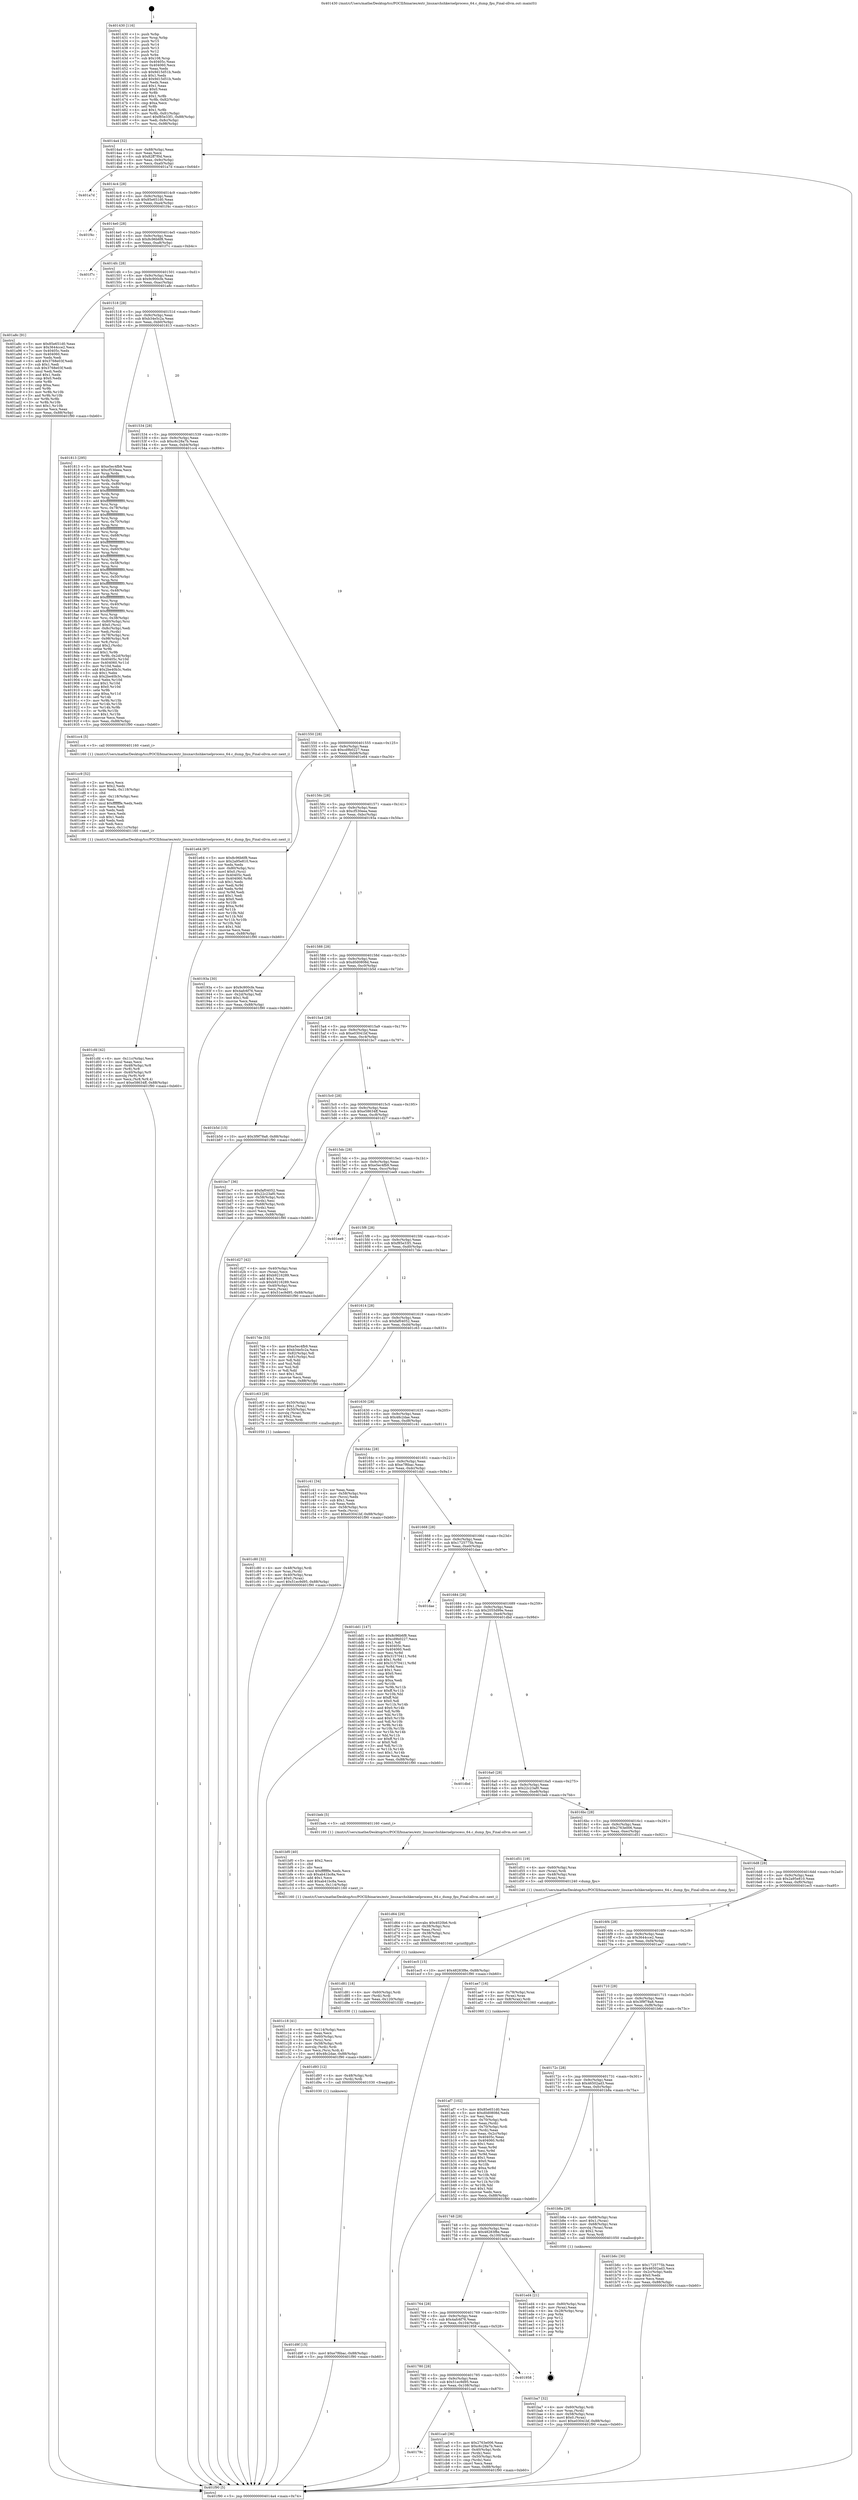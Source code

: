 digraph "0x401430" {
  label = "0x401430 (/mnt/c/Users/mathe/Desktop/tcc/POCII/binaries/extr_linuxarchshkernelprocess_64.c_dump_fpu_Final-ollvm.out::main(0))"
  labelloc = "t"
  node[shape=record]

  Entry [label="",width=0.3,height=0.3,shape=circle,fillcolor=black,style=filled]
  "0x4014a4" [label="{
     0x4014a4 [32]\l
     | [instrs]\l
     &nbsp;&nbsp;0x4014a4 \<+6\>: mov -0x88(%rbp),%eax\l
     &nbsp;&nbsp;0x4014aa \<+2\>: mov %eax,%ecx\l
     &nbsp;&nbsp;0x4014ac \<+6\>: sub $0x82ff7f0d,%ecx\l
     &nbsp;&nbsp;0x4014b2 \<+6\>: mov %eax,-0x9c(%rbp)\l
     &nbsp;&nbsp;0x4014b8 \<+6\>: mov %ecx,-0xa0(%rbp)\l
     &nbsp;&nbsp;0x4014be \<+6\>: je 0000000000401a7d \<main+0x64d\>\l
  }"]
  "0x401a7d" [label="{
     0x401a7d\l
  }", style=dashed]
  "0x4014c4" [label="{
     0x4014c4 [28]\l
     | [instrs]\l
     &nbsp;&nbsp;0x4014c4 \<+5\>: jmp 00000000004014c9 \<main+0x99\>\l
     &nbsp;&nbsp;0x4014c9 \<+6\>: mov -0x9c(%rbp),%eax\l
     &nbsp;&nbsp;0x4014cf \<+5\>: sub $0x85e651d0,%eax\l
     &nbsp;&nbsp;0x4014d4 \<+6\>: mov %eax,-0xa4(%rbp)\l
     &nbsp;&nbsp;0x4014da \<+6\>: je 0000000000401f4c \<main+0xb1c\>\l
  }"]
  Exit [label="",width=0.3,height=0.3,shape=circle,fillcolor=black,style=filled,peripheries=2]
  "0x401f4c" [label="{
     0x401f4c\l
  }", style=dashed]
  "0x4014e0" [label="{
     0x4014e0 [28]\l
     | [instrs]\l
     &nbsp;&nbsp;0x4014e0 \<+5\>: jmp 00000000004014e5 \<main+0xb5\>\l
     &nbsp;&nbsp;0x4014e5 \<+6\>: mov -0x9c(%rbp),%eax\l
     &nbsp;&nbsp;0x4014eb \<+5\>: sub $0x8c96b6f8,%eax\l
     &nbsp;&nbsp;0x4014f0 \<+6\>: mov %eax,-0xa8(%rbp)\l
     &nbsp;&nbsp;0x4014f6 \<+6\>: je 0000000000401f7c \<main+0xb4c\>\l
  }"]
  "0x401d9f" [label="{
     0x401d9f [15]\l
     | [instrs]\l
     &nbsp;&nbsp;0x401d9f \<+10\>: movl $0xe7f6bac,-0x88(%rbp)\l
     &nbsp;&nbsp;0x401da9 \<+5\>: jmp 0000000000401f90 \<main+0xb60\>\l
  }"]
  "0x401f7c" [label="{
     0x401f7c\l
  }", style=dashed]
  "0x4014fc" [label="{
     0x4014fc [28]\l
     | [instrs]\l
     &nbsp;&nbsp;0x4014fc \<+5\>: jmp 0000000000401501 \<main+0xd1\>\l
     &nbsp;&nbsp;0x401501 \<+6\>: mov -0x9c(%rbp),%eax\l
     &nbsp;&nbsp;0x401507 \<+5\>: sub $0x9c900cfe,%eax\l
     &nbsp;&nbsp;0x40150c \<+6\>: mov %eax,-0xac(%rbp)\l
     &nbsp;&nbsp;0x401512 \<+6\>: je 0000000000401a8c \<main+0x65c\>\l
  }"]
  "0x401d93" [label="{
     0x401d93 [12]\l
     | [instrs]\l
     &nbsp;&nbsp;0x401d93 \<+4\>: mov -0x48(%rbp),%rdi\l
     &nbsp;&nbsp;0x401d97 \<+3\>: mov (%rdi),%rdi\l
     &nbsp;&nbsp;0x401d9a \<+5\>: call 0000000000401030 \<free@plt\>\l
     | [calls]\l
     &nbsp;&nbsp;0x401030 \{1\} (unknown)\l
  }"]
  "0x401a8c" [label="{
     0x401a8c [91]\l
     | [instrs]\l
     &nbsp;&nbsp;0x401a8c \<+5\>: mov $0x85e651d0,%eax\l
     &nbsp;&nbsp;0x401a91 \<+5\>: mov $0x3644cce2,%ecx\l
     &nbsp;&nbsp;0x401a96 \<+7\>: mov 0x40405c,%edx\l
     &nbsp;&nbsp;0x401a9d \<+7\>: mov 0x404060,%esi\l
     &nbsp;&nbsp;0x401aa4 \<+2\>: mov %edx,%edi\l
     &nbsp;&nbsp;0x401aa6 \<+6\>: add $0x3768e03f,%edi\l
     &nbsp;&nbsp;0x401aac \<+3\>: sub $0x1,%edi\l
     &nbsp;&nbsp;0x401aaf \<+6\>: sub $0x3768e03f,%edi\l
     &nbsp;&nbsp;0x401ab5 \<+3\>: imul %edi,%edx\l
     &nbsp;&nbsp;0x401ab8 \<+3\>: and $0x1,%edx\l
     &nbsp;&nbsp;0x401abb \<+3\>: cmp $0x0,%edx\l
     &nbsp;&nbsp;0x401abe \<+4\>: sete %r8b\l
     &nbsp;&nbsp;0x401ac2 \<+3\>: cmp $0xa,%esi\l
     &nbsp;&nbsp;0x401ac5 \<+4\>: setl %r9b\l
     &nbsp;&nbsp;0x401ac9 \<+3\>: mov %r8b,%r10b\l
     &nbsp;&nbsp;0x401acc \<+3\>: and %r9b,%r10b\l
     &nbsp;&nbsp;0x401acf \<+3\>: xor %r9b,%r8b\l
     &nbsp;&nbsp;0x401ad2 \<+3\>: or %r8b,%r10b\l
     &nbsp;&nbsp;0x401ad5 \<+4\>: test $0x1,%r10b\l
     &nbsp;&nbsp;0x401ad9 \<+3\>: cmovne %ecx,%eax\l
     &nbsp;&nbsp;0x401adc \<+6\>: mov %eax,-0x88(%rbp)\l
     &nbsp;&nbsp;0x401ae2 \<+5\>: jmp 0000000000401f90 \<main+0xb60\>\l
  }"]
  "0x401518" [label="{
     0x401518 [28]\l
     | [instrs]\l
     &nbsp;&nbsp;0x401518 \<+5\>: jmp 000000000040151d \<main+0xed\>\l
     &nbsp;&nbsp;0x40151d \<+6\>: mov -0x9c(%rbp),%eax\l
     &nbsp;&nbsp;0x401523 \<+5\>: sub $0xb34e5c2a,%eax\l
     &nbsp;&nbsp;0x401528 \<+6\>: mov %eax,-0xb0(%rbp)\l
     &nbsp;&nbsp;0x40152e \<+6\>: je 0000000000401813 \<main+0x3e3\>\l
  }"]
  "0x401d81" [label="{
     0x401d81 [18]\l
     | [instrs]\l
     &nbsp;&nbsp;0x401d81 \<+4\>: mov -0x60(%rbp),%rdi\l
     &nbsp;&nbsp;0x401d85 \<+3\>: mov (%rdi),%rdi\l
     &nbsp;&nbsp;0x401d88 \<+6\>: mov %eax,-0x120(%rbp)\l
     &nbsp;&nbsp;0x401d8e \<+5\>: call 0000000000401030 \<free@plt\>\l
     | [calls]\l
     &nbsp;&nbsp;0x401030 \{1\} (unknown)\l
  }"]
  "0x401813" [label="{
     0x401813 [295]\l
     | [instrs]\l
     &nbsp;&nbsp;0x401813 \<+5\>: mov $0xe5ec4fb9,%eax\l
     &nbsp;&nbsp;0x401818 \<+5\>: mov $0xcf530eea,%ecx\l
     &nbsp;&nbsp;0x40181d \<+3\>: mov %rsp,%rdx\l
     &nbsp;&nbsp;0x401820 \<+4\>: add $0xfffffffffffffff0,%rdx\l
     &nbsp;&nbsp;0x401824 \<+3\>: mov %rdx,%rsp\l
     &nbsp;&nbsp;0x401827 \<+4\>: mov %rdx,-0x80(%rbp)\l
     &nbsp;&nbsp;0x40182b \<+3\>: mov %rsp,%rdx\l
     &nbsp;&nbsp;0x40182e \<+4\>: add $0xfffffffffffffff0,%rdx\l
     &nbsp;&nbsp;0x401832 \<+3\>: mov %rdx,%rsp\l
     &nbsp;&nbsp;0x401835 \<+3\>: mov %rsp,%rsi\l
     &nbsp;&nbsp;0x401838 \<+4\>: add $0xfffffffffffffff0,%rsi\l
     &nbsp;&nbsp;0x40183c \<+3\>: mov %rsi,%rsp\l
     &nbsp;&nbsp;0x40183f \<+4\>: mov %rsi,-0x78(%rbp)\l
     &nbsp;&nbsp;0x401843 \<+3\>: mov %rsp,%rsi\l
     &nbsp;&nbsp;0x401846 \<+4\>: add $0xfffffffffffffff0,%rsi\l
     &nbsp;&nbsp;0x40184a \<+3\>: mov %rsi,%rsp\l
     &nbsp;&nbsp;0x40184d \<+4\>: mov %rsi,-0x70(%rbp)\l
     &nbsp;&nbsp;0x401851 \<+3\>: mov %rsp,%rsi\l
     &nbsp;&nbsp;0x401854 \<+4\>: add $0xfffffffffffffff0,%rsi\l
     &nbsp;&nbsp;0x401858 \<+3\>: mov %rsi,%rsp\l
     &nbsp;&nbsp;0x40185b \<+4\>: mov %rsi,-0x68(%rbp)\l
     &nbsp;&nbsp;0x40185f \<+3\>: mov %rsp,%rsi\l
     &nbsp;&nbsp;0x401862 \<+4\>: add $0xfffffffffffffff0,%rsi\l
     &nbsp;&nbsp;0x401866 \<+3\>: mov %rsi,%rsp\l
     &nbsp;&nbsp;0x401869 \<+4\>: mov %rsi,-0x60(%rbp)\l
     &nbsp;&nbsp;0x40186d \<+3\>: mov %rsp,%rsi\l
     &nbsp;&nbsp;0x401870 \<+4\>: add $0xfffffffffffffff0,%rsi\l
     &nbsp;&nbsp;0x401874 \<+3\>: mov %rsi,%rsp\l
     &nbsp;&nbsp;0x401877 \<+4\>: mov %rsi,-0x58(%rbp)\l
     &nbsp;&nbsp;0x40187b \<+3\>: mov %rsp,%rsi\l
     &nbsp;&nbsp;0x40187e \<+4\>: add $0xfffffffffffffff0,%rsi\l
     &nbsp;&nbsp;0x401882 \<+3\>: mov %rsi,%rsp\l
     &nbsp;&nbsp;0x401885 \<+4\>: mov %rsi,-0x50(%rbp)\l
     &nbsp;&nbsp;0x401889 \<+3\>: mov %rsp,%rsi\l
     &nbsp;&nbsp;0x40188c \<+4\>: add $0xfffffffffffffff0,%rsi\l
     &nbsp;&nbsp;0x401890 \<+3\>: mov %rsi,%rsp\l
     &nbsp;&nbsp;0x401893 \<+4\>: mov %rsi,-0x48(%rbp)\l
     &nbsp;&nbsp;0x401897 \<+3\>: mov %rsp,%rsi\l
     &nbsp;&nbsp;0x40189a \<+4\>: add $0xfffffffffffffff0,%rsi\l
     &nbsp;&nbsp;0x40189e \<+3\>: mov %rsi,%rsp\l
     &nbsp;&nbsp;0x4018a1 \<+4\>: mov %rsi,-0x40(%rbp)\l
     &nbsp;&nbsp;0x4018a5 \<+3\>: mov %rsp,%rsi\l
     &nbsp;&nbsp;0x4018a8 \<+4\>: add $0xfffffffffffffff0,%rsi\l
     &nbsp;&nbsp;0x4018ac \<+3\>: mov %rsi,%rsp\l
     &nbsp;&nbsp;0x4018af \<+4\>: mov %rsi,-0x38(%rbp)\l
     &nbsp;&nbsp;0x4018b3 \<+4\>: mov -0x80(%rbp),%rsi\l
     &nbsp;&nbsp;0x4018b7 \<+6\>: movl $0x0,(%rsi)\l
     &nbsp;&nbsp;0x4018bd \<+6\>: mov -0x8c(%rbp),%edi\l
     &nbsp;&nbsp;0x4018c3 \<+2\>: mov %edi,(%rdx)\l
     &nbsp;&nbsp;0x4018c5 \<+4\>: mov -0x78(%rbp),%rsi\l
     &nbsp;&nbsp;0x4018c9 \<+7\>: mov -0x98(%rbp),%r8\l
     &nbsp;&nbsp;0x4018d0 \<+3\>: mov %r8,(%rsi)\l
     &nbsp;&nbsp;0x4018d3 \<+3\>: cmpl $0x2,(%rdx)\l
     &nbsp;&nbsp;0x4018d6 \<+4\>: setne %r9b\l
     &nbsp;&nbsp;0x4018da \<+4\>: and $0x1,%r9b\l
     &nbsp;&nbsp;0x4018de \<+4\>: mov %r9b,-0x2d(%rbp)\l
     &nbsp;&nbsp;0x4018e2 \<+8\>: mov 0x40405c,%r10d\l
     &nbsp;&nbsp;0x4018ea \<+8\>: mov 0x404060,%r11d\l
     &nbsp;&nbsp;0x4018f2 \<+3\>: mov %r10d,%ebx\l
     &nbsp;&nbsp;0x4018f5 \<+6\>: add $0x2be40b3c,%ebx\l
     &nbsp;&nbsp;0x4018fb \<+3\>: sub $0x1,%ebx\l
     &nbsp;&nbsp;0x4018fe \<+6\>: sub $0x2be40b3c,%ebx\l
     &nbsp;&nbsp;0x401904 \<+4\>: imul %ebx,%r10d\l
     &nbsp;&nbsp;0x401908 \<+4\>: and $0x1,%r10d\l
     &nbsp;&nbsp;0x40190c \<+4\>: cmp $0x0,%r10d\l
     &nbsp;&nbsp;0x401910 \<+4\>: sete %r9b\l
     &nbsp;&nbsp;0x401914 \<+4\>: cmp $0xa,%r11d\l
     &nbsp;&nbsp;0x401918 \<+4\>: setl %r14b\l
     &nbsp;&nbsp;0x40191c \<+3\>: mov %r9b,%r15b\l
     &nbsp;&nbsp;0x40191f \<+3\>: and %r14b,%r15b\l
     &nbsp;&nbsp;0x401922 \<+3\>: xor %r14b,%r9b\l
     &nbsp;&nbsp;0x401925 \<+3\>: or %r9b,%r15b\l
     &nbsp;&nbsp;0x401928 \<+4\>: test $0x1,%r15b\l
     &nbsp;&nbsp;0x40192c \<+3\>: cmovne %ecx,%eax\l
     &nbsp;&nbsp;0x40192f \<+6\>: mov %eax,-0x88(%rbp)\l
     &nbsp;&nbsp;0x401935 \<+5\>: jmp 0000000000401f90 \<main+0xb60\>\l
  }"]
  "0x401534" [label="{
     0x401534 [28]\l
     | [instrs]\l
     &nbsp;&nbsp;0x401534 \<+5\>: jmp 0000000000401539 \<main+0x109\>\l
     &nbsp;&nbsp;0x401539 \<+6\>: mov -0x9c(%rbp),%eax\l
     &nbsp;&nbsp;0x40153f \<+5\>: sub $0xc6c28a7b,%eax\l
     &nbsp;&nbsp;0x401544 \<+6\>: mov %eax,-0xb4(%rbp)\l
     &nbsp;&nbsp;0x40154a \<+6\>: je 0000000000401cc4 \<main+0x894\>\l
  }"]
  "0x401d64" [label="{
     0x401d64 [29]\l
     | [instrs]\l
     &nbsp;&nbsp;0x401d64 \<+10\>: movabs $0x4020b6,%rdi\l
     &nbsp;&nbsp;0x401d6e \<+4\>: mov -0x38(%rbp),%rsi\l
     &nbsp;&nbsp;0x401d72 \<+2\>: mov %eax,(%rsi)\l
     &nbsp;&nbsp;0x401d74 \<+4\>: mov -0x38(%rbp),%rsi\l
     &nbsp;&nbsp;0x401d78 \<+2\>: mov (%rsi),%esi\l
     &nbsp;&nbsp;0x401d7a \<+2\>: mov $0x0,%al\l
     &nbsp;&nbsp;0x401d7c \<+5\>: call 0000000000401040 \<printf@plt\>\l
     | [calls]\l
     &nbsp;&nbsp;0x401040 \{1\} (unknown)\l
  }"]
  "0x401cc4" [label="{
     0x401cc4 [5]\l
     | [instrs]\l
     &nbsp;&nbsp;0x401cc4 \<+5\>: call 0000000000401160 \<next_i\>\l
     | [calls]\l
     &nbsp;&nbsp;0x401160 \{1\} (/mnt/c/Users/mathe/Desktop/tcc/POCII/binaries/extr_linuxarchshkernelprocess_64.c_dump_fpu_Final-ollvm.out::next_i)\l
  }"]
  "0x401550" [label="{
     0x401550 [28]\l
     | [instrs]\l
     &nbsp;&nbsp;0x401550 \<+5\>: jmp 0000000000401555 \<main+0x125\>\l
     &nbsp;&nbsp;0x401555 \<+6\>: mov -0x9c(%rbp),%eax\l
     &nbsp;&nbsp;0x40155b \<+5\>: sub $0xcd9b0227,%eax\l
     &nbsp;&nbsp;0x401560 \<+6\>: mov %eax,-0xb8(%rbp)\l
     &nbsp;&nbsp;0x401566 \<+6\>: je 0000000000401e64 \<main+0xa34\>\l
  }"]
  "0x401cfd" [label="{
     0x401cfd [42]\l
     | [instrs]\l
     &nbsp;&nbsp;0x401cfd \<+6\>: mov -0x11c(%rbp),%ecx\l
     &nbsp;&nbsp;0x401d03 \<+3\>: imul %eax,%ecx\l
     &nbsp;&nbsp;0x401d06 \<+4\>: mov -0x48(%rbp),%r8\l
     &nbsp;&nbsp;0x401d0a \<+3\>: mov (%r8),%r8\l
     &nbsp;&nbsp;0x401d0d \<+4\>: mov -0x40(%rbp),%r9\l
     &nbsp;&nbsp;0x401d11 \<+3\>: movslq (%r9),%r9\l
     &nbsp;&nbsp;0x401d14 \<+4\>: mov %ecx,(%r8,%r9,4)\l
     &nbsp;&nbsp;0x401d18 \<+10\>: movl $0xe58634ff,-0x88(%rbp)\l
     &nbsp;&nbsp;0x401d22 \<+5\>: jmp 0000000000401f90 \<main+0xb60\>\l
  }"]
  "0x401e64" [label="{
     0x401e64 [97]\l
     | [instrs]\l
     &nbsp;&nbsp;0x401e64 \<+5\>: mov $0x8c96b6f8,%eax\l
     &nbsp;&nbsp;0x401e69 \<+5\>: mov $0x2a95e810,%ecx\l
     &nbsp;&nbsp;0x401e6e \<+2\>: xor %edx,%edx\l
     &nbsp;&nbsp;0x401e70 \<+4\>: mov -0x80(%rbp),%rsi\l
     &nbsp;&nbsp;0x401e74 \<+6\>: movl $0x0,(%rsi)\l
     &nbsp;&nbsp;0x401e7a \<+7\>: mov 0x40405c,%edi\l
     &nbsp;&nbsp;0x401e81 \<+8\>: mov 0x404060,%r8d\l
     &nbsp;&nbsp;0x401e89 \<+3\>: sub $0x1,%edx\l
     &nbsp;&nbsp;0x401e8c \<+3\>: mov %edi,%r9d\l
     &nbsp;&nbsp;0x401e8f \<+3\>: add %edx,%r9d\l
     &nbsp;&nbsp;0x401e92 \<+4\>: imul %r9d,%edi\l
     &nbsp;&nbsp;0x401e96 \<+3\>: and $0x1,%edi\l
     &nbsp;&nbsp;0x401e99 \<+3\>: cmp $0x0,%edi\l
     &nbsp;&nbsp;0x401e9c \<+4\>: sete %r10b\l
     &nbsp;&nbsp;0x401ea0 \<+4\>: cmp $0xa,%r8d\l
     &nbsp;&nbsp;0x401ea4 \<+4\>: setl %r11b\l
     &nbsp;&nbsp;0x401ea8 \<+3\>: mov %r10b,%bl\l
     &nbsp;&nbsp;0x401eab \<+3\>: and %r11b,%bl\l
     &nbsp;&nbsp;0x401eae \<+3\>: xor %r11b,%r10b\l
     &nbsp;&nbsp;0x401eb1 \<+3\>: or %r10b,%bl\l
     &nbsp;&nbsp;0x401eb4 \<+3\>: test $0x1,%bl\l
     &nbsp;&nbsp;0x401eb7 \<+3\>: cmovne %ecx,%eax\l
     &nbsp;&nbsp;0x401eba \<+6\>: mov %eax,-0x88(%rbp)\l
     &nbsp;&nbsp;0x401ec0 \<+5\>: jmp 0000000000401f90 \<main+0xb60\>\l
  }"]
  "0x40156c" [label="{
     0x40156c [28]\l
     | [instrs]\l
     &nbsp;&nbsp;0x40156c \<+5\>: jmp 0000000000401571 \<main+0x141\>\l
     &nbsp;&nbsp;0x401571 \<+6\>: mov -0x9c(%rbp),%eax\l
     &nbsp;&nbsp;0x401577 \<+5\>: sub $0xcf530eea,%eax\l
     &nbsp;&nbsp;0x40157c \<+6\>: mov %eax,-0xbc(%rbp)\l
     &nbsp;&nbsp;0x401582 \<+6\>: je 000000000040193a \<main+0x50a\>\l
  }"]
  "0x401cc9" [label="{
     0x401cc9 [52]\l
     | [instrs]\l
     &nbsp;&nbsp;0x401cc9 \<+2\>: xor %ecx,%ecx\l
     &nbsp;&nbsp;0x401ccb \<+5\>: mov $0x2,%edx\l
     &nbsp;&nbsp;0x401cd0 \<+6\>: mov %edx,-0x118(%rbp)\l
     &nbsp;&nbsp;0x401cd6 \<+1\>: cltd\l
     &nbsp;&nbsp;0x401cd7 \<+6\>: mov -0x118(%rbp),%esi\l
     &nbsp;&nbsp;0x401cdd \<+2\>: idiv %esi\l
     &nbsp;&nbsp;0x401cdf \<+6\>: imul $0xfffffffe,%edx,%edx\l
     &nbsp;&nbsp;0x401ce5 \<+2\>: mov %ecx,%edi\l
     &nbsp;&nbsp;0x401ce7 \<+2\>: sub %edx,%edi\l
     &nbsp;&nbsp;0x401ce9 \<+2\>: mov %ecx,%edx\l
     &nbsp;&nbsp;0x401ceb \<+3\>: sub $0x1,%edx\l
     &nbsp;&nbsp;0x401cee \<+2\>: add %edx,%edi\l
     &nbsp;&nbsp;0x401cf0 \<+2\>: sub %edi,%ecx\l
     &nbsp;&nbsp;0x401cf2 \<+6\>: mov %ecx,-0x11c(%rbp)\l
     &nbsp;&nbsp;0x401cf8 \<+5\>: call 0000000000401160 \<next_i\>\l
     | [calls]\l
     &nbsp;&nbsp;0x401160 \{1\} (/mnt/c/Users/mathe/Desktop/tcc/POCII/binaries/extr_linuxarchshkernelprocess_64.c_dump_fpu_Final-ollvm.out::next_i)\l
  }"]
  "0x40193a" [label="{
     0x40193a [30]\l
     | [instrs]\l
     &nbsp;&nbsp;0x40193a \<+5\>: mov $0x9c900cfe,%eax\l
     &nbsp;&nbsp;0x40193f \<+5\>: mov $0x4afc6f76,%ecx\l
     &nbsp;&nbsp;0x401944 \<+3\>: mov -0x2d(%rbp),%dl\l
     &nbsp;&nbsp;0x401947 \<+3\>: test $0x1,%dl\l
     &nbsp;&nbsp;0x40194a \<+3\>: cmovne %ecx,%eax\l
     &nbsp;&nbsp;0x40194d \<+6\>: mov %eax,-0x88(%rbp)\l
     &nbsp;&nbsp;0x401953 \<+5\>: jmp 0000000000401f90 \<main+0xb60\>\l
  }"]
  "0x401588" [label="{
     0x401588 [28]\l
     | [instrs]\l
     &nbsp;&nbsp;0x401588 \<+5\>: jmp 000000000040158d \<main+0x15d\>\l
     &nbsp;&nbsp;0x40158d \<+6\>: mov -0x9c(%rbp),%eax\l
     &nbsp;&nbsp;0x401593 \<+5\>: sub $0xd0d0808d,%eax\l
     &nbsp;&nbsp;0x401598 \<+6\>: mov %eax,-0xc0(%rbp)\l
     &nbsp;&nbsp;0x40159e \<+6\>: je 0000000000401b5d \<main+0x72d\>\l
  }"]
  "0x40179c" [label="{
     0x40179c\l
  }", style=dashed]
  "0x401b5d" [label="{
     0x401b5d [15]\l
     | [instrs]\l
     &nbsp;&nbsp;0x401b5d \<+10\>: movl $0x3f9f78a8,-0x88(%rbp)\l
     &nbsp;&nbsp;0x401b67 \<+5\>: jmp 0000000000401f90 \<main+0xb60\>\l
  }"]
  "0x4015a4" [label="{
     0x4015a4 [28]\l
     | [instrs]\l
     &nbsp;&nbsp;0x4015a4 \<+5\>: jmp 00000000004015a9 \<main+0x179\>\l
     &nbsp;&nbsp;0x4015a9 \<+6\>: mov -0x9c(%rbp),%eax\l
     &nbsp;&nbsp;0x4015af \<+5\>: sub $0xe03041bf,%eax\l
     &nbsp;&nbsp;0x4015b4 \<+6\>: mov %eax,-0xc4(%rbp)\l
     &nbsp;&nbsp;0x4015ba \<+6\>: je 0000000000401bc7 \<main+0x797\>\l
  }"]
  "0x401ca0" [label="{
     0x401ca0 [36]\l
     | [instrs]\l
     &nbsp;&nbsp;0x401ca0 \<+5\>: mov $0x2763e006,%eax\l
     &nbsp;&nbsp;0x401ca5 \<+5\>: mov $0xc6c28a7b,%ecx\l
     &nbsp;&nbsp;0x401caa \<+4\>: mov -0x40(%rbp),%rdx\l
     &nbsp;&nbsp;0x401cae \<+2\>: mov (%rdx),%esi\l
     &nbsp;&nbsp;0x401cb0 \<+4\>: mov -0x50(%rbp),%rdx\l
     &nbsp;&nbsp;0x401cb4 \<+2\>: cmp (%rdx),%esi\l
     &nbsp;&nbsp;0x401cb6 \<+3\>: cmovl %ecx,%eax\l
     &nbsp;&nbsp;0x401cb9 \<+6\>: mov %eax,-0x88(%rbp)\l
     &nbsp;&nbsp;0x401cbf \<+5\>: jmp 0000000000401f90 \<main+0xb60\>\l
  }"]
  "0x401bc7" [label="{
     0x401bc7 [36]\l
     | [instrs]\l
     &nbsp;&nbsp;0x401bc7 \<+5\>: mov $0xfaf04052,%eax\l
     &nbsp;&nbsp;0x401bcc \<+5\>: mov $0x22c23af0,%ecx\l
     &nbsp;&nbsp;0x401bd1 \<+4\>: mov -0x58(%rbp),%rdx\l
     &nbsp;&nbsp;0x401bd5 \<+2\>: mov (%rdx),%esi\l
     &nbsp;&nbsp;0x401bd7 \<+4\>: mov -0x68(%rbp),%rdx\l
     &nbsp;&nbsp;0x401bdb \<+2\>: cmp (%rdx),%esi\l
     &nbsp;&nbsp;0x401bdd \<+3\>: cmovl %ecx,%eax\l
     &nbsp;&nbsp;0x401be0 \<+6\>: mov %eax,-0x88(%rbp)\l
     &nbsp;&nbsp;0x401be6 \<+5\>: jmp 0000000000401f90 \<main+0xb60\>\l
  }"]
  "0x4015c0" [label="{
     0x4015c0 [28]\l
     | [instrs]\l
     &nbsp;&nbsp;0x4015c0 \<+5\>: jmp 00000000004015c5 \<main+0x195\>\l
     &nbsp;&nbsp;0x4015c5 \<+6\>: mov -0x9c(%rbp),%eax\l
     &nbsp;&nbsp;0x4015cb \<+5\>: sub $0xe58634ff,%eax\l
     &nbsp;&nbsp;0x4015d0 \<+6\>: mov %eax,-0xc8(%rbp)\l
     &nbsp;&nbsp;0x4015d6 \<+6\>: je 0000000000401d27 \<main+0x8f7\>\l
  }"]
  "0x401780" [label="{
     0x401780 [28]\l
     | [instrs]\l
     &nbsp;&nbsp;0x401780 \<+5\>: jmp 0000000000401785 \<main+0x355\>\l
     &nbsp;&nbsp;0x401785 \<+6\>: mov -0x9c(%rbp),%eax\l
     &nbsp;&nbsp;0x40178b \<+5\>: sub $0x51ec9d95,%eax\l
     &nbsp;&nbsp;0x401790 \<+6\>: mov %eax,-0x108(%rbp)\l
     &nbsp;&nbsp;0x401796 \<+6\>: je 0000000000401ca0 \<main+0x870\>\l
  }"]
  "0x401d27" [label="{
     0x401d27 [42]\l
     | [instrs]\l
     &nbsp;&nbsp;0x401d27 \<+4\>: mov -0x40(%rbp),%rax\l
     &nbsp;&nbsp;0x401d2b \<+2\>: mov (%rax),%ecx\l
     &nbsp;&nbsp;0x401d2d \<+6\>: add $0xb9216289,%ecx\l
     &nbsp;&nbsp;0x401d33 \<+3\>: add $0x1,%ecx\l
     &nbsp;&nbsp;0x401d36 \<+6\>: sub $0xb9216289,%ecx\l
     &nbsp;&nbsp;0x401d3c \<+4\>: mov -0x40(%rbp),%rax\l
     &nbsp;&nbsp;0x401d40 \<+2\>: mov %ecx,(%rax)\l
     &nbsp;&nbsp;0x401d42 \<+10\>: movl $0x51ec9d95,-0x88(%rbp)\l
     &nbsp;&nbsp;0x401d4c \<+5\>: jmp 0000000000401f90 \<main+0xb60\>\l
  }"]
  "0x4015dc" [label="{
     0x4015dc [28]\l
     | [instrs]\l
     &nbsp;&nbsp;0x4015dc \<+5\>: jmp 00000000004015e1 \<main+0x1b1\>\l
     &nbsp;&nbsp;0x4015e1 \<+6\>: mov -0x9c(%rbp),%eax\l
     &nbsp;&nbsp;0x4015e7 \<+5\>: sub $0xe5ec4fb9,%eax\l
     &nbsp;&nbsp;0x4015ec \<+6\>: mov %eax,-0xcc(%rbp)\l
     &nbsp;&nbsp;0x4015f2 \<+6\>: je 0000000000401ee9 \<main+0xab9\>\l
  }"]
  "0x401958" [label="{
     0x401958\l
  }", style=dashed]
  "0x401ee9" [label="{
     0x401ee9\l
  }", style=dashed]
  "0x4015f8" [label="{
     0x4015f8 [28]\l
     | [instrs]\l
     &nbsp;&nbsp;0x4015f8 \<+5\>: jmp 00000000004015fd \<main+0x1cd\>\l
     &nbsp;&nbsp;0x4015fd \<+6\>: mov -0x9c(%rbp),%eax\l
     &nbsp;&nbsp;0x401603 \<+5\>: sub $0xf85e33f1,%eax\l
     &nbsp;&nbsp;0x401608 \<+6\>: mov %eax,-0xd0(%rbp)\l
     &nbsp;&nbsp;0x40160e \<+6\>: je 00000000004017de \<main+0x3ae\>\l
  }"]
  "0x401764" [label="{
     0x401764 [28]\l
     | [instrs]\l
     &nbsp;&nbsp;0x401764 \<+5\>: jmp 0000000000401769 \<main+0x339\>\l
     &nbsp;&nbsp;0x401769 \<+6\>: mov -0x9c(%rbp),%eax\l
     &nbsp;&nbsp;0x40176f \<+5\>: sub $0x4afc6f76,%eax\l
     &nbsp;&nbsp;0x401774 \<+6\>: mov %eax,-0x104(%rbp)\l
     &nbsp;&nbsp;0x40177a \<+6\>: je 0000000000401958 \<main+0x528\>\l
  }"]
  "0x4017de" [label="{
     0x4017de [53]\l
     | [instrs]\l
     &nbsp;&nbsp;0x4017de \<+5\>: mov $0xe5ec4fb9,%eax\l
     &nbsp;&nbsp;0x4017e3 \<+5\>: mov $0xb34e5c2a,%ecx\l
     &nbsp;&nbsp;0x4017e8 \<+6\>: mov -0x82(%rbp),%dl\l
     &nbsp;&nbsp;0x4017ee \<+7\>: mov -0x81(%rbp),%sil\l
     &nbsp;&nbsp;0x4017f5 \<+3\>: mov %dl,%dil\l
     &nbsp;&nbsp;0x4017f8 \<+3\>: and %sil,%dil\l
     &nbsp;&nbsp;0x4017fb \<+3\>: xor %sil,%dl\l
     &nbsp;&nbsp;0x4017fe \<+3\>: or %dl,%dil\l
     &nbsp;&nbsp;0x401801 \<+4\>: test $0x1,%dil\l
     &nbsp;&nbsp;0x401805 \<+3\>: cmovne %ecx,%eax\l
     &nbsp;&nbsp;0x401808 \<+6\>: mov %eax,-0x88(%rbp)\l
     &nbsp;&nbsp;0x40180e \<+5\>: jmp 0000000000401f90 \<main+0xb60\>\l
  }"]
  "0x401614" [label="{
     0x401614 [28]\l
     | [instrs]\l
     &nbsp;&nbsp;0x401614 \<+5\>: jmp 0000000000401619 \<main+0x1e9\>\l
     &nbsp;&nbsp;0x401619 \<+6\>: mov -0x9c(%rbp),%eax\l
     &nbsp;&nbsp;0x40161f \<+5\>: sub $0xfaf04052,%eax\l
     &nbsp;&nbsp;0x401624 \<+6\>: mov %eax,-0xd4(%rbp)\l
     &nbsp;&nbsp;0x40162a \<+6\>: je 0000000000401c63 \<main+0x833\>\l
  }"]
  "0x401f90" [label="{
     0x401f90 [5]\l
     | [instrs]\l
     &nbsp;&nbsp;0x401f90 \<+5\>: jmp 00000000004014a4 \<main+0x74\>\l
  }"]
  "0x401430" [label="{
     0x401430 [116]\l
     | [instrs]\l
     &nbsp;&nbsp;0x401430 \<+1\>: push %rbp\l
     &nbsp;&nbsp;0x401431 \<+3\>: mov %rsp,%rbp\l
     &nbsp;&nbsp;0x401434 \<+2\>: push %r15\l
     &nbsp;&nbsp;0x401436 \<+2\>: push %r14\l
     &nbsp;&nbsp;0x401438 \<+2\>: push %r13\l
     &nbsp;&nbsp;0x40143a \<+2\>: push %r12\l
     &nbsp;&nbsp;0x40143c \<+1\>: push %rbx\l
     &nbsp;&nbsp;0x40143d \<+7\>: sub $0x108,%rsp\l
     &nbsp;&nbsp;0x401444 \<+7\>: mov 0x40405c,%eax\l
     &nbsp;&nbsp;0x40144b \<+7\>: mov 0x404060,%ecx\l
     &nbsp;&nbsp;0x401452 \<+2\>: mov %eax,%edx\l
     &nbsp;&nbsp;0x401454 \<+6\>: sub $0x9d15d51b,%edx\l
     &nbsp;&nbsp;0x40145a \<+3\>: sub $0x1,%edx\l
     &nbsp;&nbsp;0x40145d \<+6\>: add $0x9d15d51b,%edx\l
     &nbsp;&nbsp;0x401463 \<+3\>: imul %edx,%eax\l
     &nbsp;&nbsp;0x401466 \<+3\>: and $0x1,%eax\l
     &nbsp;&nbsp;0x401469 \<+3\>: cmp $0x0,%eax\l
     &nbsp;&nbsp;0x40146c \<+4\>: sete %r8b\l
     &nbsp;&nbsp;0x401470 \<+4\>: and $0x1,%r8b\l
     &nbsp;&nbsp;0x401474 \<+7\>: mov %r8b,-0x82(%rbp)\l
     &nbsp;&nbsp;0x40147b \<+3\>: cmp $0xa,%ecx\l
     &nbsp;&nbsp;0x40147e \<+4\>: setl %r8b\l
     &nbsp;&nbsp;0x401482 \<+4\>: and $0x1,%r8b\l
     &nbsp;&nbsp;0x401486 \<+7\>: mov %r8b,-0x81(%rbp)\l
     &nbsp;&nbsp;0x40148d \<+10\>: movl $0xf85e33f1,-0x88(%rbp)\l
     &nbsp;&nbsp;0x401497 \<+6\>: mov %edi,-0x8c(%rbp)\l
     &nbsp;&nbsp;0x40149d \<+7\>: mov %rsi,-0x98(%rbp)\l
  }"]
  "0x401ed4" [label="{
     0x401ed4 [21]\l
     | [instrs]\l
     &nbsp;&nbsp;0x401ed4 \<+4\>: mov -0x80(%rbp),%rax\l
     &nbsp;&nbsp;0x401ed8 \<+2\>: mov (%rax),%eax\l
     &nbsp;&nbsp;0x401eda \<+4\>: lea -0x28(%rbp),%rsp\l
     &nbsp;&nbsp;0x401ede \<+1\>: pop %rbx\l
     &nbsp;&nbsp;0x401edf \<+2\>: pop %r12\l
     &nbsp;&nbsp;0x401ee1 \<+2\>: pop %r13\l
     &nbsp;&nbsp;0x401ee3 \<+2\>: pop %r14\l
     &nbsp;&nbsp;0x401ee5 \<+2\>: pop %r15\l
     &nbsp;&nbsp;0x401ee7 \<+1\>: pop %rbp\l
     &nbsp;&nbsp;0x401ee8 \<+1\>: ret\l
  }"]
  "0x401c80" [label="{
     0x401c80 [32]\l
     | [instrs]\l
     &nbsp;&nbsp;0x401c80 \<+4\>: mov -0x48(%rbp),%rdi\l
     &nbsp;&nbsp;0x401c84 \<+3\>: mov %rax,(%rdi)\l
     &nbsp;&nbsp;0x401c87 \<+4\>: mov -0x40(%rbp),%rax\l
     &nbsp;&nbsp;0x401c8b \<+6\>: movl $0x0,(%rax)\l
     &nbsp;&nbsp;0x401c91 \<+10\>: movl $0x51ec9d95,-0x88(%rbp)\l
     &nbsp;&nbsp;0x401c9b \<+5\>: jmp 0000000000401f90 \<main+0xb60\>\l
  }"]
  "0x401c63" [label="{
     0x401c63 [29]\l
     | [instrs]\l
     &nbsp;&nbsp;0x401c63 \<+4\>: mov -0x50(%rbp),%rax\l
     &nbsp;&nbsp;0x401c67 \<+6\>: movl $0x1,(%rax)\l
     &nbsp;&nbsp;0x401c6d \<+4\>: mov -0x50(%rbp),%rax\l
     &nbsp;&nbsp;0x401c71 \<+3\>: movslq (%rax),%rax\l
     &nbsp;&nbsp;0x401c74 \<+4\>: shl $0x2,%rax\l
     &nbsp;&nbsp;0x401c78 \<+3\>: mov %rax,%rdi\l
     &nbsp;&nbsp;0x401c7b \<+5\>: call 0000000000401050 \<malloc@plt\>\l
     | [calls]\l
     &nbsp;&nbsp;0x401050 \{1\} (unknown)\l
  }"]
  "0x401630" [label="{
     0x401630 [28]\l
     | [instrs]\l
     &nbsp;&nbsp;0x401630 \<+5\>: jmp 0000000000401635 \<main+0x205\>\l
     &nbsp;&nbsp;0x401635 \<+6\>: mov -0x9c(%rbp),%eax\l
     &nbsp;&nbsp;0x40163b \<+5\>: sub $0x48c2dae,%eax\l
     &nbsp;&nbsp;0x401640 \<+6\>: mov %eax,-0xd8(%rbp)\l
     &nbsp;&nbsp;0x401646 \<+6\>: je 0000000000401c41 \<main+0x811\>\l
  }"]
  "0x401c18" [label="{
     0x401c18 [41]\l
     | [instrs]\l
     &nbsp;&nbsp;0x401c18 \<+6\>: mov -0x114(%rbp),%ecx\l
     &nbsp;&nbsp;0x401c1e \<+3\>: imul %eax,%ecx\l
     &nbsp;&nbsp;0x401c21 \<+4\>: mov -0x60(%rbp),%rsi\l
     &nbsp;&nbsp;0x401c25 \<+3\>: mov (%rsi),%rsi\l
     &nbsp;&nbsp;0x401c28 \<+4\>: mov -0x58(%rbp),%rdi\l
     &nbsp;&nbsp;0x401c2c \<+3\>: movslq (%rdi),%rdi\l
     &nbsp;&nbsp;0x401c2f \<+3\>: mov %ecx,(%rsi,%rdi,4)\l
     &nbsp;&nbsp;0x401c32 \<+10\>: movl $0x48c2dae,-0x88(%rbp)\l
     &nbsp;&nbsp;0x401c3c \<+5\>: jmp 0000000000401f90 \<main+0xb60\>\l
  }"]
  "0x401c41" [label="{
     0x401c41 [34]\l
     | [instrs]\l
     &nbsp;&nbsp;0x401c41 \<+2\>: xor %eax,%eax\l
     &nbsp;&nbsp;0x401c43 \<+4\>: mov -0x58(%rbp),%rcx\l
     &nbsp;&nbsp;0x401c47 \<+2\>: mov (%rcx),%edx\l
     &nbsp;&nbsp;0x401c49 \<+3\>: sub $0x1,%eax\l
     &nbsp;&nbsp;0x401c4c \<+2\>: sub %eax,%edx\l
     &nbsp;&nbsp;0x401c4e \<+4\>: mov -0x58(%rbp),%rcx\l
     &nbsp;&nbsp;0x401c52 \<+2\>: mov %edx,(%rcx)\l
     &nbsp;&nbsp;0x401c54 \<+10\>: movl $0xe03041bf,-0x88(%rbp)\l
     &nbsp;&nbsp;0x401c5e \<+5\>: jmp 0000000000401f90 \<main+0xb60\>\l
  }"]
  "0x40164c" [label="{
     0x40164c [28]\l
     | [instrs]\l
     &nbsp;&nbsp;0x40164c \<+5\>: jmp 0000000000401651 \<main+0x221\>\l
     &nbsp;&nbsp;0x401651 \<+6\>: mov -0x9c(%rbp),%eax\l
     &nbsp;&nbsp;0x401657 \<+5\>: sub $0xe7f6bac,%eax\l
     &nbsp;&nbsp;0x40165c \<+6\>: mov %eax,-0xdc(%rbp)\l
     &nbsp;&nbsp;0x401662 \<+6\>: je 0000000000401dd1 \<main+0x9a1\>\l
  }"]
  "0x401bf0" [label="{
     0x401bf0 [40]\l
     | [instrs]\l
     &nbsp;&nbsp;0x401bf0 \<+5\>: mov $0x2,%ecx\l
     &nbsp;&nbsp;0x401bf5 \<+1\>: cltd\l
     &nbsp;&nbsp;0x401bf6 \<+2\>: idiv %ecx\l
     &nbsp;&nbsp;0x401bf8 \<+6\>: imul $0xfffffffe,%edx,%ecx\l
     &nbsp;&nbsp;0x401bfe \<+6\>: sub $0xab41bc8a,%ecx\l
     &nbsp;&nbsp;0x401c04 \<+3\>: add $0x1,%ecx\l
     &nbsp;&nbsp;0x401c07 \<+6\>: add $0xab41bc8a,%ecx\l
     &nbsp;&nbsp;0x401c0d \<+6\>: mov %ecx,-0x114(%rbp)\l
     &nbsp;&nbsp;0x401c13 \<+5\>: call 0000000000401160 \<next_i\>\l
     | [calls]\l
     &nbsp;&nbsp;0x401160 \{1\} (/mnt/c/Users/mathe/Desktop/tcc/POCII/binaries/extr_linuxarchshkernelprocess_64.c_dump_fpu_Final-ollvm.out::next_i)\l
  }"]
  "0x401dd1" [label="{
     0x401dd1 [147]\l
     | [instrs]\l
     &nbsp;&nbsp;0x401dd1 \<+5\>: mov $0x8c96b6f8,%eax\l
     &nbsp;&nbsp;0x401dd6 \<+5\>: mov $0xcd9b0227,%ecx\l
     &nbsp;&nbsp;0x401ddb \<+2\>: mov $0x1,%dl\l
     &nbsp;&nbsp;0x401ddd \<+7\>: mov 0x40405c,%esi\l
     &nbsp;&nbsp;0x401de4 \<+7\>: mov 0x404060,%edi\l
     &nbsp;&nbsp;0x401deb \<+3\>: mov %esi,%r8d\l
     &nbsp;&nbsp;0x401dee \<+7\>: sub $0x31570411,%r8d\l
     &nbsp;&nbsp;0x401df5 \<+4\>: sub $0x1,%r8d\l
     &nbsp;&nbsp;0x401df9 \<+7\>: add $0x31570411,%r8d\l
     &nbsp;&nbsp;0x401e00 \<+4\>: imul %r8d,%esi\l
     &nbsp;&nbsp;0x401e04 \<+3\>: and $0x1,%esi\l
     &nbsp;&nbsp;0x401e07 \<+3\>: cmp $0x0,%esi\l
     &nbsp;&nbsp;0x401e0a \<+4\>: sete %r9b\l
     &nbsp;&nbsp;0x401e0e \<+3\>: cmp $0xa,%edi\l
     &nbsp;&nbsp;0x401e11 \<+4\>: setl %r10b\l
     &nbsp;&nbsp;0x401e15 \<+3\>: mov %r9b,%r11b\l
     &nbsp;&nbsp;0x401e18 \<+4\>: xor $0xff,%r11b\l
     &nbsp;&nbsp;0x401e1c \<+3\>: mov %r10b,%bl\l
     &nbsp;&nbsp;0x401e1f \<+3\>: xor $0xff,%bl\l
     &nbsp;&nbsp;0x401e22 \<+3\>: xor $0x0,%dl\l
     &nbsp;&nbsp;0x401e25 \<+3\>: mov %r11b,%r14b\l
     &nbsp;&nbsp;0x401e28 \<+4\>: and $0x0,%r14b\l
     &nbsp;&nbsp;0x401e2c \<+3\>: and %dl,%r9b\l
     &nbsp;&nbsp;0x401e2f \<+3\>: mov %bl,%r15b\l
     &nbsp;&nbsp;0x401e32 \<+4\>: and $0x0,%r15b\l
     &nbsp;&nbsp;0x401e36 \<+3\>: and %dl,%r10b\l
     &nbsp;&nbsp;0x401e39 \<+3\>: or %r9b,%r14b\l
     &nbsp;&nbsp;0x401e3c \<+3\>: or %r10b,%r15b\l
     &nbsp;&nbsp;0x401e3f \<+3\>: xor %r15b,%r14b\l
     &nbsp;&nbsp;0x401e42 \<+3\>: or %bl,%r11b\l
     &nbsp;&nbsp;0x401e45 \<+4\>: xor $0xff,%r11b\l
     &nbsp;&nbsp;0x401e49 \<+3\>: or $0x0,%dl\l
     &nbsp;&nbsp;0x401e4c \<+3\>: and %dl,%r11b\l
     &nbsp;&nbsp;0x401e4f \<+3\>: or %r11b,%r14b\l
     &nbsp;&nbsp;0x401e52 \<+4\>: test $0x1,%r14b\l
     &nbsp;&nbsp;0x401e56 \<+3\>: cmovne %ecx,%eax\l
     &nbsp;&nbsp;0x401e59 \<+6\>: mov %eax,-0x88(%rbp)\l
     &nbsp;&nbsp;0x401e5f \<+5\>: jmp 0000000000401f90 \<main+0xb60\>\l
  }"]
  "0x401668" [label="{
     0x401668 [28]\l
     | [instrs]\l
     &nbsp;&nbsp;0x401668 \<+5\>: jmp 000000000040166d \<main+0x23d\>\l
     &nbsp;&nbsp;0x40166d \<+6\>: mov -0x9c(%rbp),%eax\l
     &nbsp;&nbsp;0x401673 \<+5\>: sub $0x1725775b,%eax\l
     &nbsp;&nbsp;0x401678 \<+6\>: mov %eax,-0xe0(%rbp)\l
     &nbsp;&nbsp;0x40167e \<+6\>: je 0000000000401dae \<main+0x97e\>\l
  }"]
  "0x401ba7" [label="{
     0x401ba7 [32]\l
     | [instrs]\l
     &nbsp;&nbsp;0x401ba7 \<+4\>: mov -0x60(%rbp),%rdi\l
     &nbsp;&nbsp;0x401bab \<+3\>: mov %rax,(%rdi)\l
     &nbsp;&nbsp;0x401bae \<+4\>: mov -0x58(%rbp),%rax\l
     &nbsp;&nbsp;0x401bb2 \<+6\>: movl $0x0,(%rax)\l
     &nbsp;&nbsp;0x401bb8 \<+10\>: movl $0xe03041bf,-0x88(%rbp)\l
     &nbsp;&nbsp;0x401bc2 \<+5\>: jmp 0000000000401f90 \<main+0xb60\>\l
  }"]
  "0x401dae" [label="{
     0x401dae\l
  }", style=dashed]
  "0x401684" [label="{
     0x401684 [28]\l
     | [instrs]\l
     &nbsp;&nbsp;0x401684 \<+5\>: jmp 0000000000401689 \<main+0x259\>\l
     &nbsp;&nbsp;0x401689 \<+6\>: mov -0x9c(%rbp),%eax\l
     &nbsp;&nbsp;0x40168f \<+5\>: sub $0x2055d99e,%eax\l
     &nbsp;&nbsp;0x401694 \<+6\>: mov %eax,-0xe4(%rbp)\l
     &nbsp;&nbsp;0x40169a \<+6\>: je 0000000000401dbd \<main+0x98d\>\l
  }"]
  "0x401748" [label="{
     0x401748 [28]\l
     | [instrs]\l
     &nbsp;&nbsp;0x401748 \<+5\>: jmp 000000000040174d \<main+0x31d\>\l
     &nbsp;&nbsp;0x40174d \<+6\>: mov -0x9c(%rbp),%eax\l
     &nbsp;&nbsp;0x401753 \<+5\>: sub $0x48283f8e,%eax\l
     &nbsp;&nbsp;0x401758 \<+6\>: mov %eax,-0x100(%rbp)\l
     &nbsp;&nbsp;0x40175e \<+6\>: je 0000000000401ed4 \<main+0xaa4\>\l
  }"]
  "0x401dbd" [label="{
     0x401dbd\l
  }", style=dashed]
  "0x4016a0" [label="{
     0x4016a0 [28]\l
     | [instrs]\l
     &nbsp;&nbsp;0x4016a0 \<+5\>: jmp 00000000004016a5 \<main+0x275\>\l
     &nbsp;&nbsp;0x4016a5 \<+6\>: mov -0x9c(%rbp),%eax\l
     &nbsp;&nbsp;0x4016ab \<+5\>: sub $0x22c23af0,%eax\l
     &nbsp;&nbsp;0x4016b0 \<+6\>: mov %eax,-0xe8(%rbp)\l
     &nbsp;&nbsp;0x4016b6 \<+6\>: je 0000000000401beb \<main+0x7bb\>\l
  }"]
  "0x401b8a" [label="{
     0x401b8a [29]\l
     | [instrs]\l
     &nbsp;&nbsp;0x401b8a \<+4\>: mov -0x68(%rbp),%rax\l
     &nbsp;&nbsp;0x401b8e \<+6\>: movl $0x1,(%rax)\l
     &nbsp;&nbsp;0x401b94 \<+4\>: mov -0x68(%rbp),%rax\l
     &nbsp;&nbsp;0x401b98 \<+3\>: movslq (%rax),%rax\l
     &nbsp;&nbsp;0x401b9b \<+4\>: shl $0x2,%rax\l
     &nbsp;&nbsp;0x401b9f \<+3\>: mov %rax,%rdi\l
     &nbsp;&nbsp;0x401ba2 \<+5\>: call 0000000000401050 \<malloc@plt\>\l
     | [calls]\l
     &nbsp;&nbsp;0x401050 \{1\} (unknown)\l
  }"]
  "0x401beb" [label="{
     0x401beb [5]\l
     | [instrs]\l
     &nbsp;&nbsp;0x401beb \<+5\>: call 0000000000401160 \<next_i\>\l
     | [calls]\l
     &nbsp;&nbsp;0x401160 \{1\} (/mnt/c/Users/mathe/Desktop/tcc/POCII/binaries/extr_linuxarchshkernelprocess_64.c_dump_fpu_Final-ollvm.out::next_i)\l
  }"]
  "0x4016bc" [label="{
     0x4016bc [28]\l
     | [instrs]\l
     &nbsp;&nbsp;0x4016bc \<+5\>: jmp 00000000004016c1 \<main+0x291\>\l
     &nbsp;&nbsp;0x4016c1 \<+6\>: mov -0x9c(%rbp),%eax\l
     &nbsp;&nbsp;0x4016c7 \<+5\>: sub $0x2763e006,%eax\l
     &nbsp;&nbsp;0x4016cc \<+6\>: mov %eax,-0xec(%rbp)\l
     &nbsp;&nbsp;0x4016d2 \<+6\>: je 0000000000401d51 \<main+0x921\>\l
  }"]
  "0x40172c" [label="{
     0x40172c [28]\l
     | [instrs]\l
     &nbsp;&nbsp;0x40172c \<+5\>: jmp 0000000000401731 \<main+0x301\>\l
     &nbsp;&nbsp;0x401731 \<+6\>: mov -0x9c(%rbp),%eax\l
     &nbsp;&nbsp;0x401737 \<+5\>: sub $0x46502ad3,%eax\l
     &nbsp;&nbsp;0x40173c \<+6\>: mov %eax,-0xfc(%rbp)\l
     &nbsp;&nbsp;0x401742 \<+6\>: je 0000000000401b8a \<main+0x75a\>\l
  }"]
  "0x401d51" [label="{
     0x401d51 [19]\l
     | [instrs]\l
     &nbsp;&nbsp;0x401d51 \<+4\>: mov -0x60(%rbp),%rax\l
     &nbsp;&nbsp;0x401d55 \<+3\>: mov (%rax),%rdi\l
     &nbsp;&nbsp;0x401d58 \<+4\>: mov -0x48(%rbp),%rax\l
     &nbsp;&nbsp;0x401d5c \<+3\>: mov (%rax),%rsi\l
     &nbsp;&nbsp;0x401d5f \<+5\>: call 0000000000401240 \<dump_fpu\>\l
     | [calls]\l
     &nbsp;&nbsp;0x401240 \{1\} (/mnt/c/Users/mathe/Desktop/tcc/POCII/binaries/extr_linuxarchshkernelprocess_64.c_dump_fpu_Final-ollvm.out::dump_fpu)\l
  }"]
  "0x4016d8" [label="{
     0x4016d8 [28]\l
     | [instrs]\l
     &nbsp;&nbsp;0x4016d8 \<+5\>: jmp 00000000004016dd \<main+0x2ad\>\l
     &nbsp;&nbsp;0x4016dd \<+6\>: mov -0x9c(%rbp),%eax\l
     &nbsp;&nbsp;0x4016e3 \<+5\>: sub $0x2a95e810,%eax\l
     &nbsp;&nbsp;0x4016e8 \<+6\>: mov %eax,-0xf0(%rbp)\l
     &nbsp;&nbsp;0x4016ee \<+6\>: je 0000000000401ec5 \<main+0xa95\>\l
  }"]
  "0x401b6c" [label="{
     0x401b6c [30]\l
     | [instrs]\l
     &nbsp;&nbsp;0x401b6c \<+5\>: mov $0x1725775b,%eax\l
     &nbsp;&nbsp;0x401b71 \<+5\>: mov $0x46502ad3,%ecx\l
     &nbsp;&nbsp;0x401b76 \<+3\>: mov -0x2c(%rbp),%edx\l
     &nbsp;&nbsp;0x401b79 \<+3\>: cmp $0x0,%edx\l
     &nbsp;&nbsp;0x401b7c \<+3\>: cmove %ecx,%eax\l
     &nbsp;&nbsp;0x401b7f \<+6\>: mov %eax,-0x88(%rbp)\l
     &nbsp;&nbsp;0x401b85 \<+5\>: jmp 0000000000401f90 \<main+0xb60\>\l
  }"]
  "0x401ec5" [label="{
     0x401ec5 [15]\l
     | [instrs]\l
     &nbsp;&nbsp;0x401ec5 \<+10\>: movl $0x48283f8e,-0x88(%rbp)\l
     &nbsp;&nbsp;0x401ecf \<+5\>: jmp 0000000000401f90 \<main+0xb60\>\l
  }"]
  "0x4016f4" [label="{
     0x4016f4 [28]\l
     | [instrs]\l
     &nbsp;&nbsp;0x4016f4 \<+5\>: jmp 00000000004016f9 \<main+0x2c9\>\l
     &nbsp;&nbsp;0x4016f9 \<+6\>: mov -0x9c(%rbp),%eax\l
     &nbsp;&nbsp;0x4016ff \<+5\>: sub $0x3644cce2,%eax\l
     &nbsp;&nbsp;0x401704 \<+6\>: mov %eax,-0xf4(%rbp)\l
     &nbsp;&nbsp;0x40170a \<+6\>: je 0000000000401ae7 \<main+0x6b7\>\l
  }"]
  "0x401af7" [label="{
     0x401af7 [102]\l
     | [instrs]\l
     &nbsp;&nbsp;0x401af7 \<+5\>: mov $0x85e651d0,%ecx\l
     &nbsp;&nbsp;0x401afc \<+5\>: mov $0xd0d0808d,%edx\l
     &nbsp;&nbsp;0x401b01 \<+2\>: xor %esi,%esi\l
     &nbsp;&nbsp;0x401b03 \<+4\>: mov -0x70(%rbp),%rdi\l
     &nbsp;&nbsp;0x401b07 \<+2\>: mov %eax,(%rdi)\l
     &nbsp;&nbsp;0x401b09 \<+4\>: mov -0x70(%rbp),%rdi\l
     &nbsp;&nbsp;0x401b0d \<+2\>: mov (%rdi),%eax\l
     &nbsp;&nbsp;0x401b0f \<+3\>: mov %eax,-0x2c(%rbp)\l
     &nbsp;&nbsp;0x401b12 \<+7\>: mov 0x40405c,%eax\l
     &nbsp;&nbsp;0x401b19 \<+8\>: mov 0x404060,%r8d\l
     &nbsp;&nbsp;0x401b21 \<+3\>: sub $0x1,%esi\l
     &nbsp;&nbsp;0x401b24 \<+3\>: mov %eax,%r9d\l
     &nbsp;&nbsp;0x401b27 \<+3\>: add %esi,%r9d\l
     &nbsp;&nbsp;0x401b2a \<+4\>: imul %r9d,%eax\l
     &nbsp;&nbsp;0x401b2e \<+3\>: and $0x1,%eax\l
     &nbsp;&nbsp;0x401b31 \<+3\>: cmp $0x0,%eax\l
     &nbsp;&nbsp;0x401b34 \<+4\>: sete %r10b\l
     &nbsp;&nbsp;0x401b38 \<+4\>: cmp $0xa,%r8d\l
     &nbsp;&nbsp;0x401b3c \<+4\>: setl %r11b\l
     &nbsp;&nbsp;0x401b40 \<+3\>: mov %r10b,%bl\l
     &nbsp;&nbsp;0x401b43 \<+3\>: and %r11b,%bl\l
     &nbsp;&nbsp;0x401b46 \<+3\>: xor %r11b,%r10b\l
     &nbsp;&nbsp;0x401b49 \<+3\>: or %r10b,%bl\l
     &nbsp;&nbsp;0x401b4c \<+3\>: test $0x1,%bl\l
     &nbsp;&nbsp;0x401b4f \<+3\>: cmovne %edx,%ecx\l
     &nbsp;&nbsp;0x401b52 \<+6\>: mov %ecx,-0x88(%rbp)\l
     &nbsp;&nbsp;0x401b58 \<+5\>: jmp 0000000000401f90 \<main+0xb60\>\l
  }"]
  "0x401ae7" [label="{
     0x401ae7 [16]\l
     | [instrs]\l
     &nbsp;&nbsp;0x401ae7 \<+4\>: mov -0x78(%rbp),%rax\l
     &nbsp;&nbsp;0x401aeb \<+3\>: mov (%rax),%rax\l
     &nbsp;&nbsp;0x401aee \<+4\>: mov 0x8(%rax),%rdi\l
     &nbsp;&nbsp;0x401af2 \<+5\>: call 0000000000401060 \<atoi@plt\>\l
     | [calls]\l
     &nbsp;&nbsp;0x401060 \{1\} (unknown)\l
  }"]
  "0x401710" [label="{
     0x401710 [28]\l
     | [instrs]\l
     &nbsp;&nbsp;0x401710 \<+5\>: jmp 0000000000401715 \<main+0x2e5\>\l
     &nbsp;&nbsp;0x401715 \<+6\>: mov -0x9c(%rbp),%eax\l
     &nbsp;&nbsp;0x40171b \<+5\>: sub $0x3f9f78a8,%eax\l
     &nbsp;&nbsp;0x401720 \<+6\>: mov %eax,-0xf8(%rbp)\l
     &nbsp;&nbsp;0x401726 \<+6\>: je 0000000000401b6c \<main+0x73c\>\l
  }"]
  Entry -> "0x401430" [label=" 1"]
  "0x4014a4" -> "0x401a7d" [label=" 0"]
  "0x4014a4" -> "0x4014c4" [label=" 22"]
  "0x401ed4" -> Exit [label=" 1"]
  "0x4014c4" -> "0x401f4c" [label=" 0"]
  "0x4014c4" -> "0x4014e0" [label=" 22"]
  "0x401ec5" -> "0x401f90" [label=" 1"]
  "0x4014e0" -> "0x401f7c" [label=" 0"]
  "0x4014e0" -> "0x4014fc" [label=" 22"]
  "0x401e64" -> "0x401f90" [label=" 1"]
  "0x4014fc" -> "0x401a8c" [label=" 1"]
  "0x4014fc" -> "0x401518" [label=" 21"]
  "0x401dd1" -> "0x401f90" [label=" 1"]
  "0x401518" -> "0x401813" [label=" 1"]
  "0x401518" -> "0x401534" [label=" 20"]
  "0x401d9f" -> "0x401f90" [label=" 1"]
  "0x401534" -> "0x401cc4" [label=" 1"]
  "0x401534" -> "0x401550" [label=" 19"]
  "0x401d93" -> "0x401d9f" [label=" 1"]
  "0x401550" -> "0x401e64" [label=" 1"]
  "0x401550" -> "0x40156c" [label=" 18"]
  "0x401d81" -> "0x401d93" [label=" 1"]
  "0x40156c" -> "0x40193a" [label=" 1"]
  "0x40156c" -> "0x401588" [label=" 17"]
  "0x401d64" -> "0x401d81" [label=" 1"]
  "0x401588" -> "0x401b5d" [label=" 1"]
  "0x401588" -> "0x4015a4" [label=" 16"]
  "0x401d51" -> "0x401d64" [label=" 1"]
  "0x4015a4" -> "0x401bc7" [label=" 2"]
  "0x4015a4" -> "0x4015c0" [label=" 14"]
  "0x401d27" -> "0x401f90" [label=" 1"]
  "0x4015c0" -> "0x401d27" [label=" 1"]
  "0x4015c0" -> "0x4015dc" [label=" 13"]
  "0x401cc9" -> "0x401cfd" [label=" 1"]
  "0x4015dc" -> "0x401ee9" [label=" 0"]
  "0x4015dc" -> "0x4015f8" [label=" 13"]
  "0x401cc4" -> "0x401cc9" [label=" 1"]
  "0x4015f8" -> "0x4017de" [label=" 1"]
  "0x4015f8" -> "0x401614" [label=" 12"]
  "0x4017de" -> "0x401f90" [label=" 1"]
  "0x401430" -> "0x4014a4" [label=" 1"]
  "0x401f90" -> "0x4014a4" [label=" 21"]
  "0x401780" -> "0x40179c" [label=" 0"]
  "0x401813" -> "0x401f90" [label=" 1"]
  "0x40193a" -> "0x401f90" [label=" 1"]
  "0x401a8c" -> "0x401f90" [label=" 1"]
  "0x401780" -> "0x401ca0" [label=" 2"]
  "0x401614" -> "0x401c63" [label=" 1"]
  "0x401614" -> "0x401630" [label=" 11"]
  "0x401764" -> "0x401780" [label=" 2"]
  "0x401630" -> "0x401c41" [label=" 1"]
  "0x401630" -> "0x40164c" [label=" 10"]
  "0x401764" -> "0x401958" [label=" 0"]
  "0x40164c" -> "0x401dd1" [label=" 1"]
  "0x40164c" -> "0x401668" [label=" 9"]
  "0x401ca0" -> "0x401f90" [label=" 2"]
  "0x401668" -> "0x401dae" [label=" 0"]
  "0x401668" -> "0x401684" [label=" 9"]
  "0x401748" -> "0x401764" [label=" 2"]
  "0x401684" -> "0x401dbd" [label=" 0"]
  "0x401684" -> "0x4016a0" [label=" 9"]
  "0x401748" -> "0x401ed4" [label=" 1"]
  "0x4016a0" -> "0x401beb" [label=" 1"]
  "0x4016a0" -> "0x4016bc" [label=" 8"]
  "0x401cfd" -> "0x401f90" [label=" 1"]
  "0x4016bc" -> "0x401d51" [label=" 1"]
  "0x4016bc" -> "0x4016d8" [label=" 7"]
  "0x401c63" -> "0x401c80" [label=" 1"]
  "0x4016d8" -> "0x401ec5" [label=" 1"]
  "0x4016d8" -> "0x4016f4" [label=" 6"]
  "0x401c41" -> "0x401f90" [label=" 1"]
  "0x4016f4" -> "0x401ae7" [label=" 1"]
  "0x4016f4" -> "0x401710" [label=" 5"]
  "0x401ae7" -> "0x401af7" [label=" 1"]
  "0x401af7" -> "0x401f90" [label=" 1"]
  "0x401b5d" -> "0x401f90" [label=" 1"]
  "0x401c18" -> "0x401f90" [label=" 1"]
  "0x401710" -> "0x401b6c" [label=" 1"]
  "0x401710" -> "0x40172c" [label=" 4"]
  "0x401b6c" -> "0x401f90" [label=" 1"]
  "0x401c80" -> "0x401f90" [label=" 1"]
  "0x40172c" -> "0x401b8a" [label=" 1"]
  "0x40172c" -> "0x401748" [label=" 3"]
  "0x401b8a" -> "0x401ba7" [label=" 1"]
  "0x401ba7" -> "0x401f90" [label=" 1"]
  "0x401bc7" -> "0x401f90" [label=" 2"]
  "0x401beb" -> "0x401bf0" [label=" 1"]
  "0x401bf0" -> "0x401c18" [label=" 1"]
}
